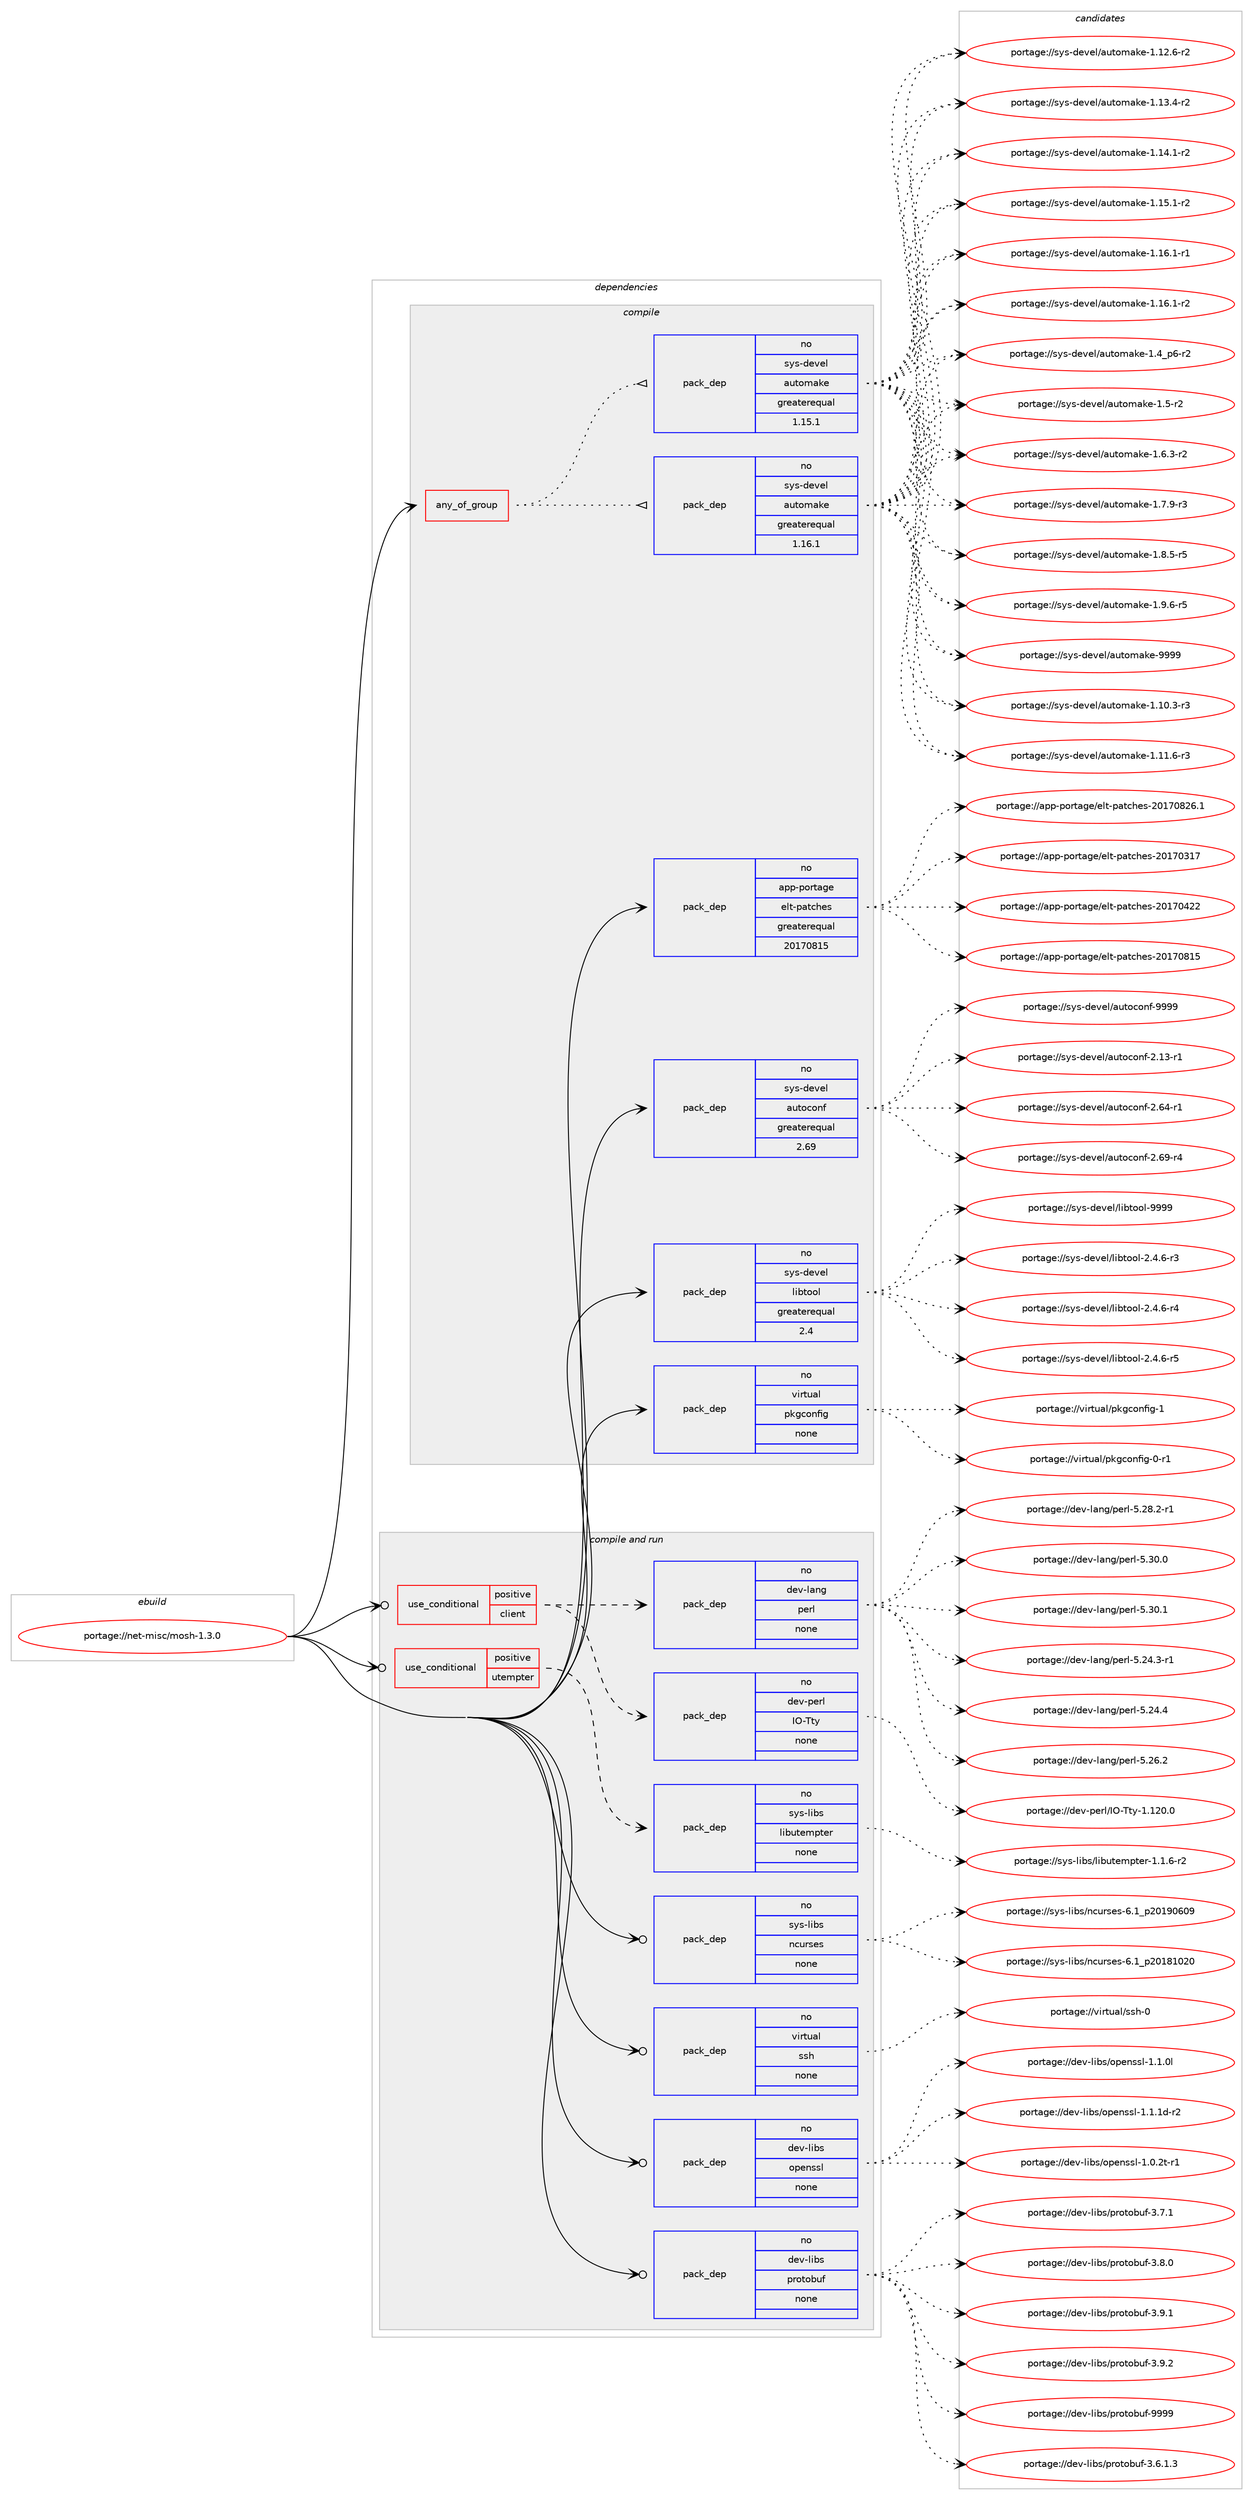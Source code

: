 digraph prolog {

# *************
# Graph options
# *************

newrank=true;
concentrate=true;
compound=true;
graph [rankdir=LR,fontname=Helvetica,fontsize=10,ranksep=1.5];#, ranksep=2.5, nodesep=0.2];
edge  [arrowhead=vee];
node  [fontname=Helvetica,fontsize=10];

# **********
# The ebuild
# **********

subgraph cluster_leftcol {
color=gray;
rank=same;
label=<<i>ebuild</i>>;
id [label="portage://net-misc/mosh-1.3.0", color=red, width=4, href="../net-misc/mosh-1.3.0.svg"];
}

# ****************
# The dependencies
# ****************

subgraph cluster_midcol {
color=gray;
label=<<i>dependencies</i>>;
subgraph cluster_compile {
fillcolor="#eeeeee";
style=filled;
label=<<i>compile</i>>;
subgraph any5964 {
dependency367523 [label=<<TABLE BORDER="0" CELLBORDER="1" CELLSPACING="0" CELLPADDING="4"><TR><TD CELLPADDING="10">any_of_group</TD></TR></TABLE>>, shape=none, color=red];subgraph pack269426 {
dependency367524 [label=<<TABLE BORDER="0" CELLBORDER="1" CELLSPACING="0" CELLPADDING="4" WIDTH="220"><TR><TD ROWSPAN="6" CELLPADDING="30">pack_dep</TD></TR><TR><TD WIDTH="110">no</TD></TR><TR><TD>sys-devel</TD></TR><TR><TD>automake</TD></TR><TR><TD>greaterequal</TD></TR><TR><TD>1.16.1</TD></TR></TABLE>>, shape=none, color=blue];
}
dependency367523:e -> dependency367524:w [weight=20,style="dotted",arrowhead="oinv"];
subgraph pack269427 {
dependency367525 [label=<<TABLE BORDER="0" CELLBORDER="1" CELLSPACING="0" CELLPADDING="4" WIDTH="220"><TR><TD ROWSPAN="6" CELLPADDING="30">pack_dep</TD></TR><TR><TD WIDTH="110">no</TD></TR><TR><TD>sys-devel</TD></TR><TR><TD>automake</TD></TR><TR><TD>greaterequal</TD></TR><TR><TD>1.15.1</TD></TR></TABLE>>, shape=none, color=blue];
}
dependency367523:e -> dependency367525:w [weight=20,style="dotted",arrowhead="oinv"];
}
id:e -> dependency367523:w [weight=20,style="solid",arrowhead="vee"];
subgraph pack269428 {
dependency367526 [label=<<TABLE BORDER="0" CELLBORDER="1" CELLSPACING="0" CELLPADDING="4" WIDTH="220"><TR><TD ROWSPAN="6" CELLPADDING="30">pack_dep</TD></TR><TR><TD WIDTH="110">no</TD></TR><TR><TD>app-portage</TD></TR><TR><TD>elt-patches</TD></TR><TR><TD>greaterequal</TD></TR><TR><TD>20170815</TD></TR></TABLE>>, shape=none, color=blue];
}
id:e -> dependency367526:w [weight=20,style="solid",arrowhead="vee"];
subgraph pack269429 {
dependency367527 [label=<<TABLE BORDER="0" CELLBORDER="1" CELLSPACING="0" CELLPADDING="4" WIDTH="220"><TR><TD ROWSPAN="6" CELLPADDING="30">pack_dep</TD></TR><TR><TD WIDTH="110">no</TD></TR><TR><TD>sys-devel</TD></TR><TR><TD>autoconf</TD></TR><TR><TD>greaterequal</TD></TR><TR><TD>2.69</TD></TR></TABLE>>, shape=none, color=blue];
}
id:e -> dependency367527:w [weight=20,style="solid",arrowhead="vee"];
subgraph pack269430 {
dependency367528 [label=<<TABLE BORDER="0" CELLBORDER="1" CELLSPACING="0" CELLPADDING="4" WIDTH="220"><TR><TD ROWSPAN="6" CELLPADDING="30">pack_dep</TD></TR><TR><TD WIDTH="110">no</TD></TR><TR><TD>sys-devel</TD></TR><TR><TD>libtool</TD></TR><TR><TD>greaterequal</TD></TR><TR><TD>2.4</TD></TR></TABLE>>, shape=none, color=blue];
}
id:e -> dependency367528:w [weight=20,style="solid",arrowhead="vee"];
subgraph pack269431 {
dependency367529 [label=<<TABLE BORDER="0" CELLBORDER="1" CELLSPACING="0" CELLPADDING="4" WIDTH="220"><TR><TD ROWSPAN="6" CELLPADDING="30">pack_dep</TD></TR><TR><TD WIDTH="110">no</TD></TR><TR><TD>virtual</TD></TR><TR><TD>pkgconfig</TD></TR><TR><TD>none</TD></TR><TR><TD></TD></TR></TABLE>>, shape=none, color=blue];
}
id:e -> dependency367529:w [weight=20,style="solid",arrowhead="vee"];
}
subgraph cluster_compileandrun {
fillcolor="#eeeeee";
style=filled;
label=<<i>compile and run</i>>;
subgraph cond91981 {
dependency367530 [label=<<TABLE BORDER="0" CELLBORDER="1" CELLSPACING="0" CELLPADDING="4"><TR><TD ROWSPAN="3" CELLPADDING="10">use_conditional</TD></TR><TR><TD>positive</TD></TR><TR><TD>client</TD></TR></TABLE>>, shape=none, color=red];
subgraph pack269432 {
dependency367531 [label=<<TABLE BORDER="0" CELLBORDER="1" CELLSPACING="0" CELLPADDING="4" WIDTH="220"><TR><TD ROWSPAN="6" CELLPADDING="30">pack_dep</TD></TR><TR><TD WIDTH="110">no</TD></TR><TR><TD>dev-lang</TD></TR><TR><TD>perl</TD></TR><TR><TD>none</TD></TR><TR><TD></TD></TR></TABLE>>, shape=none, color=blue];
}
dependency367530:e -> dependency367531:w [weight=20,style="dashed",arrowhead="vee"];
subgraph pack269433 {
dependency367532 [label=<<TABLE BORDER="0" CELLBORDER="1" CELLSPACING="0" CELLPADDING="4" WIDTH="220"><TR><TD ROWSPAN="6" CELLPADDING="30">pack_dep</TD></TR><TR><TD WIDTH="110">no</TD></TR><TR><TD>dev-perl</TD></TR><TR><TD>IO-Tty</TD></TR><TR><TD>none</TD></TR><TR><TD></TD></TR></TABLE>>, shape=none, color=blue];
}
dependency367530:e -> dependency367532:w [weight=20,style="dashed",arrowhead="vee"];
}
id:e -> dependency367530:w [weight=20,style="solid",arrowhead="odotvee"];
subgraph cond91982 {
dependency367533 [label=<<TABLE BORDER="0" CELLBORDER="1" CELLSPACING="0" CELLPADDING="4"><TR><TD ROWSPAN="3" CELLPADDING="10">use_conditional</TD></TR><TR><TD>positive</TD></TR><TR><TD>utempter</TD></TR></TABLE>>, shape=none, color=red];
subgraph pack269434 {
dependency367534 [label=<<TABLE BORDER="0" CELLBORDER="1" CELLSPACING="0" CELLPADDING="4" WIDTH="220"><TR><TD ROWSPAN="6" CELLPADDING="30">pack_dep</TD></TR><TR><TD WIDTH="110">no</TD></TR><TR><TD>sys-libs</TD></TR><TR><TD>libutempter</TD></TR><TR><TD>none</TD></TR><TR><TD></TD></TR></TABLE>>, shape=none, color=blue];
}
dependency367533:e -> dependency367534:w [weight=20,style="dashed",arrowhead="vee"];
}
id:e -> dependency367533:w [weight=20,style="solid",arrowhead="odotvee"];
subgraph pack269435 {
dependency367535 [label=<<TABLE BORDER="0" CELLBORDER="1" CELLSPACING="0" CELLPADDING="4" WIDTH="220"><TR><TD ROWSPAN="6" CELLPADDING="30">pack_dep</TD></TR><TR><TD WIDTH="110">no</TD></TR><TR><TD>dev-libs</TD></TR><TR><TD>openssl</TD></TR><TR><TD>none</TD></TR><TR><TD></TD></TR></TABLE>>, shape=none, color=blue];
}
id:e -> dependency367535:w [weight=20,style="solid",arrowhead="odotvee"];
subgraph pack269436 {
dependency367536 [label=<<TABLE BORDER="0" CELLBORDER="1" CELLSPACING="0" CELLPADDING="4" WIDTH="220"><TR><TD ROWSPAN="6" CELLPADDING="30">pack_dep</TD></TR><TR><TD WIDTH="110">no</TD></TR><TR><TD>dev-libs</TD></TR><TR><TD>protobuf</TD></TR><TR><TD>none</TD></TR><TR><TD></TD></TR></TABLE>>, shape=none, color=blue];
}
id:e -> dependency367536:w [weight=20,style="solid",arrowhead="odotvee"];
subgraph pack269437 {
dependency367537 [label=<<TABLE BORDER="0" CELLBORDER="1" CELLSPACING="0" CELLPADDING="4" WIDTH="220"><TR><TD ROWSPAN="6" CELLPADDING="30">pack_dep</TD></TR><TR><TD WIDTH="110">no</TD></TR><TR><TD>sys-libs</TD></TR><TR><TD>ncurses</TD></TR><TR><TD>none</TD></TR><TR><TD></TD></TR></TABLE>>, shape=none, color=blue];
}
id:e -> dependency367537:w [weight=20,style="solid",arrowhead="odotvee"];
subgraph pack269438 {
dependency367538 [label=<<TABLE BORDER="0" CELLBORDER="1" CELLSPACING="0" CELLPADDING="4" WIDTH="220"><TR><TD ROWSPAN="6" CELLPADDING="30">pack_dep</TD></TR><TR><TD WIDTH="110">no</TD></TR><TR><TD>virtual</TD></TR><TR><TD>ssh</TD></TR><TR><TD>none</TD></TR><TR><TD></TD></TR></TABLE>>, shape=none, color=blue];
}
id:e -> dependency367538:w [weight=20,style="solid",arrowhead="odotvee"];
}
subgraph cluster_run {
fillcolor="#eeeeee";
style=filled;
label=<<i>run</i>>;
}
}

# **************
# The candidates
# **************

subgraph cluster_choices {
rank=same;
color=gray;
label=<<i>candidates</i>>;

subgraph choice269426 {
color=black;
nodesep=1;
choiceportage11512111545100101118101108479711711611110997107101454946494846514511451 [label="portage://sys-devel/automake-1.10.3-r3", color=red, width=4,href="../sys-devel/automake-1.10.3-r3.svg"];
choiceportage11512111545100101118101108479711711611110997107101454946494946544511451 [label="portage://sys-devel/automake-1.11.6-r3", color=red, width=4,href="../sys-devel/automake-1.11.6-r3.svg"];
choiceportage11512111545100101118101108479711711611110997107101454946495046544511450 [label="portage://sys-devel/automake-1.12.6-r2", color=red, width=4,href="../sys-devel/automake-1.12.6-r2.svg"];
choiceportage11512111545100101118101108479711711611110997107101454946495146524511450 [label="portage://sys-devel/automake-1.13.4-r2", color=red, width=4,href="../sys-devel/automake-1.13.4-r2.svg"];
choiceportage11512111545100101118101108479711711611110997107101454946495246494511450 [label="portage://sys-devel/automake-1.14.1-r2", color=red, width=4,href="../sys-devel/automake-1.14.1-r2.svg"];
choiceportage11512111545100101118101108479711711611110997107101454946495346494511450 [label="portage://sys-devel/automake-1.15.1-r2", color=red, width=4,href="../sys-devel/automake-1.15.1-r2.svg"];
choiceportage11512111545100101118101108479711711611110997107101454946495446494511449 [label="portage://sys-devel/automake-1.16.1-r1", color=red, width=4,href="../sys-devel/automake-1.16.1-r1.svg"];
choiceportage11512111545100101118101108479711711611110997107101454946495446494511450 [label="portage://sys-devel/automake-1.16.1-r2", color=red, width=4,href="../sys-devel/automake-1.16.1-r2.svg"];
choiceportage115121115451001011181011084797117116111109971071014549465295112544511450 [label="portage://sys-devel/automake-1.4_p6-r2", color=red, width=4,href="../sys-devel/automake-1.4_p6-r2.svg"];
choiceportage11512111545100101118101108479711711611110997107101454946534511450 [label="portage://sys-devel/automake-1.5-r2", color=red, width=4,href="../sys-devel/automake-1.5-r2.svg"];
choiceportage115121115451001011181011084797117116111109971071014549465446514511450 [label="portage://sys-devel/automake-1.6.3-r2", color=red, width=4,href="../sys-devel/automake-1.6.3-r2.svg"];
choiceportage115121115451001011181011084797117116111109971071014549465546574511451 [label="portage://sys-devel/automake-1.7.9-r3", color=red, width=4,href="../sys-devel/automake-1.7.9-r3.svg"];
choiceportage115121115451001011181011084797117116111109971071014549465646534511453 [label="portage://sys-devel/automake-1.8.5-r5", color=red, width=4,href="../sys-devel/automake-1.8.5-r5.svg"];
choiceportage115121115451001011181011084797117116111109971071014549465746544511453 [label="portage://sys-devel/automake-1.9.6-r5", color=red, width=4,href="../sys-devel/automake-1.9.6-r5.svg"];
choiceportage115121115451001011181011084797117116111109971071014557575757 [label="portage://sys-devel/automake-9999", color=red, width=4,href="../sys-devel/automake-9999.svg"];
dependency367524:e -> choiceportage11512111545100101118101108479711711611110997107101454946494846514511451:w [style=dotted,weight="100"];
dependency367524:e -> choiceportage11512111545100101118101108479711711611110997107101454946494946544511451:w [style=dotted,weight="100"];
dependency367524:e -> choiceportage11512111545100101118101108479711711611110997107101454946495046544511450:w [style=dotted,weight="100"];
dependency367524:e -> choiceportage11512111545100101118101108479711711611110997107101454946495146524511450:w [style=dotted,weight="100"];
dependency367524:e -> choiceportage11512111545100101118101108479711711611110997107101454946495246494511450:w [style=dotted,weight="100"];
dependency367524:e -> choiceportage11512111545100101118101108479711711611110997107101454946495346494511450:w [style=dotted,weight="100"];
dependency367524:e -> choiceportage11512111545100101118101108479711711611110997107101454946495446494511449:w [style=dotted,weight="100"];
dependency367524:e -> choiceportage11512111545100101118101108479711711611110997107101454946495446494511450:w [style=dotted,weight="100"];
dependency367524:e -> choiceportage115121115451001011181011084797117116111109971071014549465295112544511450:w [style=dotted,weight="100"];
dependency367524:e -> choiceportage11512111545100101118101108479711711611110997107101454946534511450:w [style=dotted,weight="100"];
dependency367524:e -> choiceportage115121115451001011181011084797117116111109971071014549465446514511450:w [style=dotted,weight="100"];
dependency367524:e -> choiceportage115121115451001011181011084797117116111109971071014549465546574511451:w [style=dotted,weight="100"];
dependency367524:e -> choiceportage115121115451001011181011084797117116111109971071014549465646534511453:w [style=dotted,weight="100"];
dependency367524:e -> choiceportage115121115451001011181011084797117116111109971071014549465746544511453:w [style=dotted,weight="100"];
dependency367524:e -> choiceportage115121115451001011181011084797117116111109971071014557575757:w [style=dotted,weight="100"];
}
subgraph choice269427 {
color=black;
nodesep=1;
choiceportage11512111545100101118101108479711711611110997107101454946494846514511451 [label="portage://sys-devel/automake-1.10.3-r3", color=red, width=4,href="../sys-devel/automake-1.10.3-r3.svg"];
choiceportage11512111545100101118101108479711711611110997107101454946494946544511451 [label="portage://sys-devel/automake-1.11.6-r3", color=red, width=4,href="../sys-devel/automake-1.11.6-r3.svg"];
choiceportage11512111545100101118101108479711711611110997107101454946495046544511450 [label="portage://sys-devel/automake-1.12.6-r2", color=red, width=4,href="../sys-devel/automake-1.12.6-r2.svg"];
choiceportage11512111545100101118101108479711711611110997107101454946495146524511450 [label="portage://sys-devel/automake-1.13.4-r2", color=red, width=4,href="../sys-devel/automake-1.13.4-r2.svg"];
choiceportage11512111545100101118101108479711711611110997107101454946495246494511450 [label="portage://sys-devel/automake-1.14.1-r2", color=red, width=4,href="../sys-devel/automake-1.14.1-r2.svg"];
choiceportage11512111545100101118101108479711711611110997107101454946495346494511450 [label="portage://sys-devel/automake-1.15.1-r2", color=red, width=4,href="../sys-devel/automake-1.15.1-r2.svg"];
choiceportage11512111545100101118101108479711711611110997107101454946495446494511449 [label="portage://sys-devel/automake-1.16.1-r1", color=red, width=4,href="../sys-devel/automake-1.16.1-r1.svg"];
choiceportage11512111545100101118101108479711711611110997107101454946495446494511450 [label="portage://sys-devel/automake-1.16.1-r2", color=red, width=4,href="../sys-devel/automake-1.16.1-r2.svg"];
choiceportage115121115451001011181011084797117116111109971071014549465295112544511450 [label="portage://sys-devel/automake-1.4_p6-r2", color=red, width=4,href="../sys-devel/automake-1.4_p6-r2.svg"];
choiceportage11512111545100101118101108479711711611110997107101454946534511450 [label="portage://sys-devel/automake-1.5-r2", color=red, width=4,href="../sys-devel/automake-1.5-r2.svg"];
choiceportage115121115451001011181011084797117116111109971071014549465446514511450 [label="portage://sys-devel/automake-1.6.3-r2", color=red, width=4,href="../sys-devel/automake-1.6.3-r2.svg"];
choiceportage115121115451001011181011084797117116111109971071014549465546574511451 [label="portage://sys-devel/automake-1.7.9-r3", color=red, width=4,href="../sys-devel/automake-1.7.9-r3.svg"];
choiceportage115121115451001011181011084797117116111109971071014549465646534511453 [label="portage://sys-devel/automake-1.8.5-r5", color=red, width=4,href="../sys-devel/automake-1.8.5-r5.svg"];
choiceportage115121115451001011181011084797117116111109971071014549465746544511453 [label="portage://sys-devel/automake-1.9.6-r5", color=red, width=4,href="../sys-devel/automake-1.9.6-r5.svg"];
choiceportage115121115451001011181011084797117116111109971071014557575757 [label="portage://sys-devel/automake-9999", color=red, width=4,href="../sys-devel/automake-9999.svg"];
dependency367525:e -> choiceportage11512111545100101118101108479711711611110997107101454946494846514511451:w [style=dotted,weight="100"];
dependency367525:e -> choiceportage11512111545100101118101108479711711611110997107101454946494946544511451:w [style=dotted,weight="100"];
dependency367525:e -> choiceportage11512111545100101118101108479711711611110997107101454946495046544511450:w [style=dotted,weight="100"];
dependency367525:e -> choiceportage11512111545100101118101108479711711611110997107101454946495146524511450:w [style=dotted,weight="100"];
dependency367525:e -> choiceportage11512111545100101118101108479711711611110997107101454946495246494511450:w [style=dotted,weight="100"];
dependency367525:e -> choiceportage11512111545100101118101108479711711611110997107101454946495346494511450:w [style=dotted,weight="100"];
dependency367525:e -> choiceportage11512111545100101118101108479711711611110997107101454946495446494511449:w [style=dotted,weight="100"];
dependency367525:e -> choiceportage11512111545100101118101108479711711611110997107101454946495446494511450:w [style=dotted,weight="100"];
dependency367525:e -> choiceportage115121115451001011181011084797117116111109971071014549465295112544511450:w [style=dotted,weight="100"];
dependency367525:e -> choiceportage11512111545100101118101108479711711611110997107101454946534511450:w [style=dotted,weight="100"];
dependency367525:e -> choiceportage115121115451001011181011084797117116111109971071014549465446514511450:w [style=dotted,weight="100"];
dependency367525:e -> choiceportage115121115451001011181011084797117116111109971071014549465546574511451:w [style=dotted,weight="100"];
dependency367525:e -> choiceportage115121115451001011181011084797117116111109971071014549465646534511453:w [style=dotted,weight="100"];
dependency367525:e -> choiceportage115121115451001011181011084797117116111109971071014549465746544511453:w [style=dotted,weight="100"];
dependency367525:e -> choiceportage115121115451001011181011084797117116111109971071014557575757:w [style=dotted,weight="100"];
}
subgraph choice269428 {
color=black;
nodesep=1;
choiceportage97112112451121111141169710310147101108116451129711699104101115455048495548514955 [label="portage://app-portage/elt-patches-20170317", color=red, width=4,href="../app-portage/elt-patches-20170317.svg"];
choiceportage97112112451121111141169710310147101108116451129711699104101115455048495548525050 [label="portage://app-portage/elt-patches-20170422", color=red, width=4,href="../app-portage/elt-patches-20170422.svg"];
choiceportage97112112451121111141169710310147101108116451129711699104101115455048495548564953 [label="portage://app-portage/elt-patches-20170815", color=red, width=4,href="../app-portage/elt-patches-20170815.svg"];
choiceportage971121124511211111411697103101471011081164511297116991041011154550484955485650544649 [label="portage://app-portage/elt-patches-20170826.1", color=red, width=4,href="../app-portage/elt-patches-20170826.1.svg"];
dependency367526:e -> choiceportage97112112451121111141169710310147101108116451129711699104101115455048495548514955:w [style=dotted,weight="100"];
dependency367526:e -> choiceportage97112112451121111141169710310147101108116451129711699104101115455048495548525050:w [style=dotted,weight="100"];
dependency367526:e -> choiceportage97112112451121111141169710310147101108116451129711699104101115455048495548564953:w [style=dotted,weight="100"];
dependency367526:e -> choiceportage971121124511211111411697103101471011081164511297116991041011154550484955485650544649:w [style=dotted,weight="100"];
}
subgraph choice269429 {
color=black;
nodesep=1;
choiceportage1151211154510010111810110847971171161119911111010245504649514511449 [label="portage://sys-devel/autoconf-2.13-r1", color=red, width=4,href="../sys-devel/autoconf-2.13-r1.svg"];
choiceportage1151211154510010111810110847971171161119911111010245504654524511449 [label="portage://sys-devel/autoconf-2.64-r1", color=red, width=4,href="../sys-devel/autoconf-2.64-r1.svg"];
choiceportage1151211154510010111810110847971171161119911111010245504654574511452 [label="portage://sys-devel/autoconf-2.69-r4", color=red, width=4,href="../sys-devel/autoconf-2.69-r4.svg"];
choiceportage115121115451001011181011084797117116111991111101024557575757 [label="portage://sys-devel/autoconf-9999", color=red, width=4,href="../sys-devel/autoconf-9999.svg"];
dependency367527:e -> choiceportage1151211154510010111810110847971171161119911111010245504649514511449:w [style=dotted,weight="100"];
dependency367527:e -> choiceportage1151211154510010111810110847971171161119911111010245504654524511449:w [style=dotted,weight="100"];
dependency367527:e -> choiceportage1151211154510010111810110847971171161119911111010245504654574511452:w [style=dotted,weight="100"];
dependency367527:e -> choiceportage115121115451001011181011084797117116111991111101024557575757:w [style=dotted,weight="100"];
}
subgraph choice269430 {
color=black;
nodesep=1;
choiceportage1151211154510010111810110847108105981161111111084550465246544511451 [label="portage://sys-devel/libtool-2.4.6-r3", color=red, width=4,href="../sys-devel/libtool-2.4.6-r3.svg"];
choiceportage1151211154510010111810110847108105981161111111084550465246544511452 [label="portage://sys-devel/libtool-2.4.6-r4", color=red, width=4,href="../sys-devel/libtool-2.4.6-r4.svg"];
choiceportage1151211154510010111810110847108105981161111111084550465246544511453 [label="portage://sys-devel/libtool-2.4.6-r5", color=red, width=4,href="../sys-devel/libtool-2.4.6-r5.svg"];
choiceportage1151211154510010111810110847108105981161111111084557575757 [label="portage://sys-devel/libtool-9999", color=red, width=4,href="../sys-devel/libtool-9999.svg"];
dependency367528:e -> choiceportage1151211154510010111810110847108105981161111111084550465246544511451:w [style=dotted,weight="100"];
dependency367528:e -> choiceportage1151211154510010111810110847108105981161111111084550465246544511452:w [style=dotted,weight="100"];
dependency367528:e -> choiceportage1151211154510010111810110847108105981161111111084550465246544511453:w [style=dotted,weight="100"];
dependency367528:e -> choiceportage1151211154510010111810110847108105981161111111084557575757:w [style=dotted,weight="100"];
}
subgraph choice269431 {
color=black;
nodesep=1;
choiceportage11810511411611797108471121071039911111010210510345484511449 [label="portage://virtual/pkgconfig-0-r1", color=red, width=4,href="../virtual/pkgconfig-0-r1.svg"];
choiceportage1181051141161179710847112107103991111101021051034549 [label="portage://virtual/pkgconfig-1", color=red, width=4,href="../virtual/pkgconfig-1.svg"];
dependency367529:e -> choiceportage11810511411611797108471121071039911111010210510345484511449:w [style=dotted,weight="100"];
dependency367529:e -> choiceportage1181051141161179710847112107103991111101021051034549:w [style=dotted,weight="100"];
}
subgraph choice269432 {
color=black;
nodesep=1;
choiceportage100101118451089711010347112101114108455346505246514511449 [label="portage://dev-lang/perl-5.24.3-r1", color=red, width=4,href="../dev-lang/perl-5.24.3-r1.svg"];
choiceportage10010111845108971101034711210111410845534650524652 [label="portage://dev-lang/perl-5.24.4", color=red, width=4,href="../dev-lang/perl-5.24.4.svg"];
choiceportage10010111845108971101034711210111410845534650544650 [label="portage://dev-lang/perl-5.26.2", color=red, width=4,href="../dev-lang/perl-5.26.2.svg"];
choiceportage100101118451089711010347112101114108455346505646504511449 [label="portage://dev-lang/perl-5.28.2-r1", color=red, width=4,href="../dev-lang/perl-5.28.2-r1.svg"];
choiceportage10010111845108971101034711210111410845534651484648 [label="portage://dev-lang/perl-5.30.0", color=red, width=4,href="../dev-lang/perl-5.30.0.svg"];
choiceportage10010111845108971101034711210111410845534651484649 [label="portage://dev-lang/perl-5.30.1", color=red, width=4,href="../dev-lang/perl-5.30.1.svg"];
dependency367531:e -> choiceportage100101118451089711010347112101114108455346505246514511449:w [style=dotted,weight="100"];
dependency367531:e -> choiceportage10010111845108971101034711210111410845534650524652:w [style=dotted,weight="100"];
dependency367531:e -> choiceportage10010111845108971101034711210111410845534650544650:w [style=dotted,weight="100"];
dependency367531:e -> choiceportage100101118451089711010347112101114108455346505646504511449:w [style=dotted,weight="100"];
dependency367531:e -> choiceportage10010111845108971101034711210111410845534651484648:w [style=dotted,weight="100"];
dependency367531:e -> choiceportage10010111845108971101034711210111410845534651484649:w [style=dotted,weight="100"];
}
subgraph choice269433 {
color=black;
nodesep=1;
choiceportage1001011184511210111410847737945841161214549464950484648 [label="portage://dev-perl/IO-Tty-1.120.0", color=red, width=4,href="../dev-perl/IO-Tty-1.120.0.svg"];
dependency367532:e -> choiceportage1001011184511210111410847737945841161214549464950484648:w [style=dotted,weight="100"];
}
subgraph choice269434 {
color=black;
nodesep=1;
choiceportage115121115451081059811547108105981171161011091121161011144549464946544511450 [label="portage://sys-libs/libutempter-1.1.6-r2", color=red, width=4,href="../sys-libs/libutempter-1.1.6-r2.svg"];
dependency367534:e -> choiceportage115121115451081059811547108105981171161011091121161011144549464946544511450:w [style=dotted,weight="100"];
}
subgraph choice269435 {
color=black;
nodesep=1;
choiceportage1001011184510810598115471111121011101151151084549464846501164511449 [label="portage://dev-libs/openssl-1.0.2t-r1", color=red, width=4,href="../dev-libs/openssl-1.0.2t-r1.svg"];
choiceportage100101118451081059811547111112101110115115108454946494648108 [label="portage://dev-libs/openssl-1.1.0l", color=red, width=4,href="../dev-libs/openssl-1.1.0l.svg"];
choiceportage1001011184510810598115471111121011101151151084549464946491004511450 [label="portage://dev-libs/openssl-1.1.1d-r2", color=red, width=4,href="../dev-libs/openssl-1.1.1d-r2.svg"];
dependency367535:e -> choiceportage1001011184510810598115471111121011101151151084549464846501164511449:w [style=dotted,weight="100"];
dependency367535:e -> choiceportage100101118451081059811547111112101110115115108454946494648108:w [style=dotted,weight="100"];
dependency367535:e -> choiceportage1001011184510810598115471111121011101151151084549464946491004511450:w [style=dotted,weight="100"];
}
subgraph choice269436 {
color=black;
nodesep=1;
choiceportage100101118451081059811547112114111116111981171024551465446494651 [label="portage://dev-libs/protobuf-3.6.1.3", color=red, width=4,href="../dev-libs/protobuf-3.6.1.3.svg"];
choiceportage10010111845108105981154711211411111611198117102455146554649 [label="portage://dev-libs/protobuf-3.7.1", color=red, width=4,href="../dev-libs/protobuf-3.7.1.svg"];
choiceportage10010111845108105981154711211411111611198117102455146564648 [label="portage://dev-libs/protobuf-3.8.0", color=red, width=4,href="../dev-libs/protobuf-3.8.0.svg"];
choiceportage10010111845108105981154711211411111611198117102455146574649 [label="portage://dev-libs/protobuf-3.9.1", color=red, width=4,href="../dev-libs/protobuf-3.9.1.svg"];
choiceportage10010111845108105981154711211411111611198117102455146574650 [label="portage://dev-libs/protobuf-3.9.2", color=red, width=4,href="../dev-libs/protobuf-3.9.2.svg"];
choiceportage100101118451081059811547112114111116111981171024557575757 [label="portage://dev-libs/protobuf-9999", color=red, width=4,href="../dev-libs/protobuf-9999.svg"];
dependency367536:e -> choiceportage100101118451081059811547112114111116111981171024551465446494651:w [style=dotted,weight="100"];
dependency367536:e -> choiceportage10010111845108105981154711211411111611198117102455146554649:w [style=dotted,weight="100"];
dependency367536:e -> choiceportage10010111845108105981154711211411111611198117102455146564648:w [style=dotted,weight="100"];
dependency367536:e -> choiceportage10010111845108105981154711211411111611198117102455146574649:w [style=dotted,weight="100"];
dependency367536:e -> choiceportage10010111845108105981154711211411111611198117102455146574650:w [style=dotted,weight="100"];
dependency367536:e -> choiceportage100101118451081059811547112114111116111981171024557575757:w [style=dotted,weight="100"];
}
subgraph choice269437 {
color=black;
nodesep=1;
choiceportage1151211154510810598115471109911711411510111545544649951125048495649485048 [label="portage://sys-libs/ncurses-6.1_p20181020", color=red, width=4,href="../sys-libs/ncurses-6.1_p20181020.svg"];
choiceportage1151211154510810598115471109911711411510111545544649951125048495748544857 [label="portage://sys-libs/ncurses-6.1_p20190609", color=red, width=4,href="../sys-libs/ncurses-6.1_p20190609.svg"];
dependency367537:e -> choiceportage1151211154510810598115471109911711411510111545544649951125048495649485048:w [style=dotted,weight="100"];
dependency367537:e -> choiceportage1151211154510810598115471109911711411510111545544649951125048495748544857:w [style=dotted,weight="100"];
}
subgraph choice269438 {
color=black;
nodesep=1;
choiceportage11810511411611797108471151151044548 [label="portage://virtual/ssh-0", color=red, width=4,href="../virtual/ssh-0.svg"];
dependency367538:e -> choiceportage11810511411611797108471151151044548:w [style=dotted,weight="100"];
}
}

}
